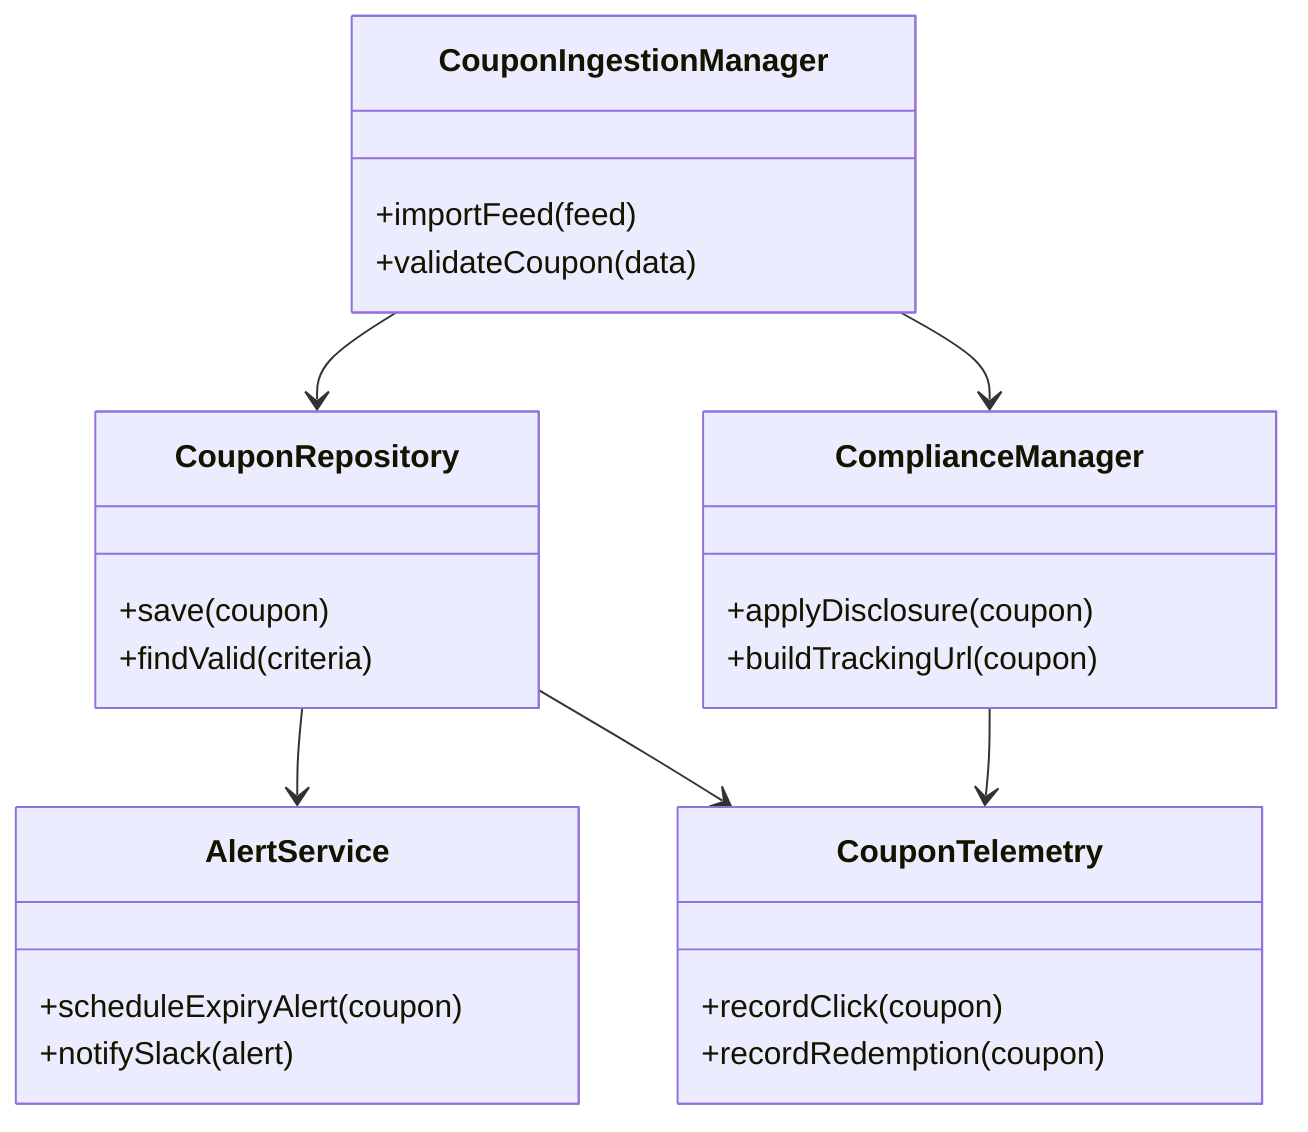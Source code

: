 classDiagram
    class CouponIngestionManager {
        +importFeed(feed)
        +validateCoupon(data)
    }
    class CouponRepository {
        +save(coupon)
        +findValid(criteria)
    }
    class ComplianceManager {
        +applyDisclosure(coupon)
        +buildTrackingUrl(coupon)
    }
    class AlertService {
        +scheduleExpiryAlert(coupon)
        +notifySlack(alert)
    }
    class CouponTelemetry {
        +recordClick(coupon)
        +recordRedemption(coupon)
    }
    CouponIngestionManager --> CouponRepository
    CouponIngestionManager --> ComplianceManager
    CouponRepository --> AlertService
    CouponRepository --> CouponTelemetry
    ComplianceManager --> CouponTelemetry
